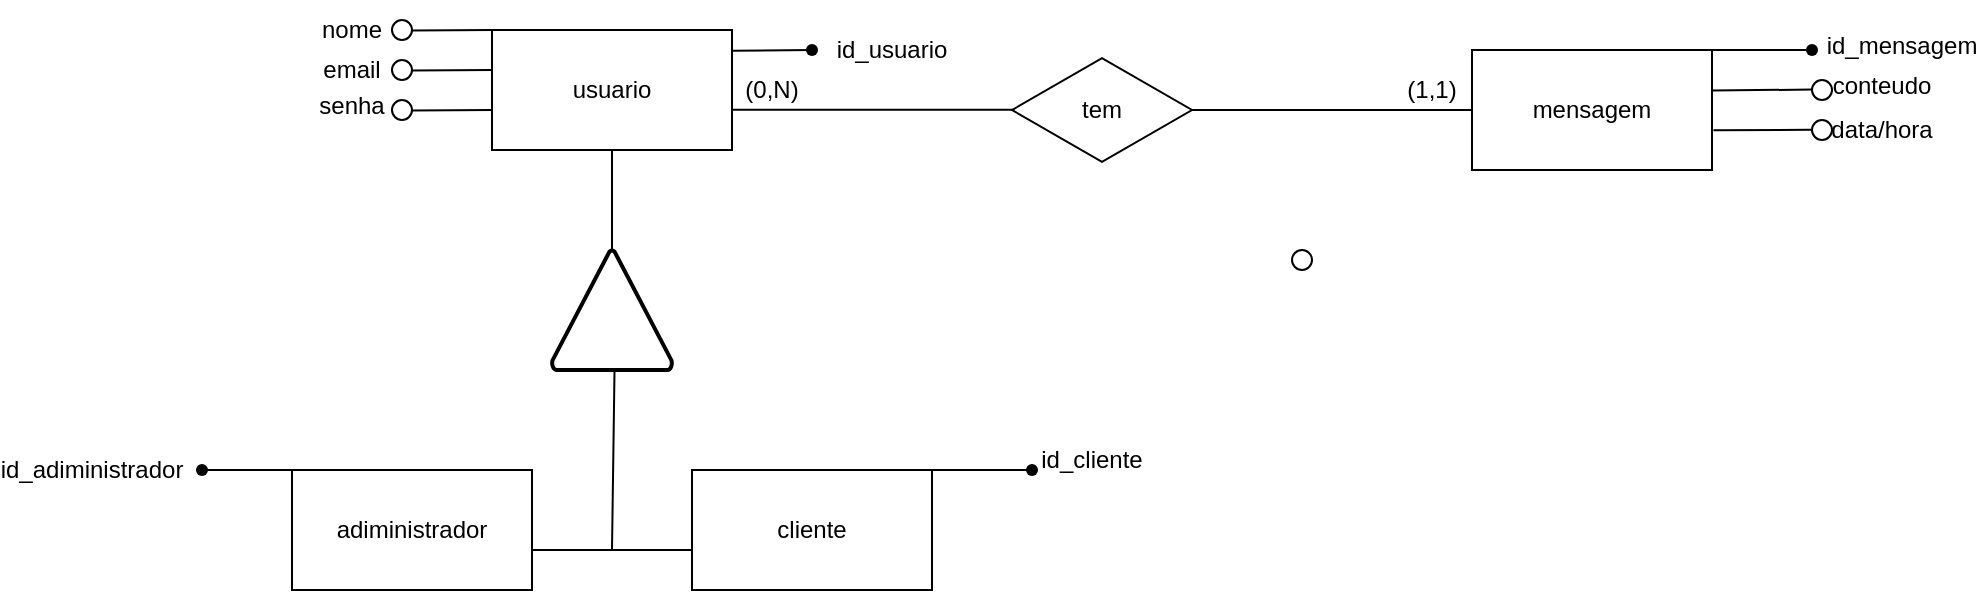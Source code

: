 <mxfile version="26.0.16">
  <diagram id="C5RBs43oDa-KdzZeNtuy" name="Page-1">
    <mxGraphModel dx="1434" dy="1949" grid="1" gridSize="10" guides="1" tooltips="1" connect="1" arrows="1" fold="1" page="1" pageScale="1" pageWidth="827" pageHeight="1169" math="0" shadow="0">
      <root>
        <mxCell id="WIyWlLk6GJQsqaUBKTNV-0" />
        <mxCell id="WIyWlLk6GJQsqaUBKTNV-1" parent="WIyWlLk6GJQsqaUBKTNV-0" />
        <mxCell id="JiS6HIGRA4N0Vit_CXTr-0" value="adiministrador" style="rounded=0;whiteSpace=wrap;html=1;" vertex="1" parent="WIyWlLk6GJQsqaUBKTNV-1">
          <mxGeometry x="200" y="120" width="120" height="60" as="geometry" />
        </mxCell>
        <mxCell id="JiS6HIGRA4N0Vit_CXTr-1" value="cliente" style="rounded=0;whiteSpace=wrap;html=1;" vertex="1" parent="WIyWlLk6GJQsqaUBKTNV-1">
          <mxGeometry x="400" y="120" width="120" height="60" as="geometry" />
        </mxCell>
        <mxCell id="JiS6HIGRA4N0Vit_CXTr-2" value="" style="strokeWidth=2;html=1;shape=mxgraph.flowchart.extract_or_measurement;whiteSpace=wrap;" vertex="1" parent="WIyWlLk6GJQsqaUBKTNV-1">
          <mxGeometry x="330" y="10" width="60" height="60" as="geometry" />
        </mxCell>
        <mxCell id="JiS6HIGRA4N0Vit_CXTr-7" value="" style="endArrow=none;html=1;rounded=0;" edge="1" parent="WIyWlLk6GJQsqaUBKTNV-1">
          <mxGeometry width="50" height="50" relative="1" as="geometry">
            <mxPoint x="320" y="160" as="sourcePoint" />
            <mxPoint x="400" y="160" as="targetPoint" />
          </mxGeometry>
        </mxCell>
        <mxCell id="JiS6HIGRA4N0Vit_CXTr-18" value="usuario" style="rounded=0;whiteSpace=wrap;html=1;" vertex="1" parent="WIyWlLk6GJQsqaUBKTNV-1">
          <mxGeometry x="300" y="-100" width="120" height="60" as="geometry" />
        </mxCell>
        <mxCell id="JiS6HIGRA4N0Vit_CXTr-19" value="" style="endArrow=none;html=1;rounded=0;entryX=0.521;entryY=0.998;entryDx=0;entryDy=0;entryPerimeter=0;" edge="1" parent="WIyWlLk6GJQsqaUBKTNV-1" target="JiS6HIGRA4N0Vit_CXTr-2">
          <mxGeometry width="50" height="50" relative="1" as="geometry">
            <mxPoint x="360" y="160" as="sourcePoint" />
            <mxPoint x="357" y="40" as="targetPoint" />
          </mxGeometry>
        </mxCell>
        <mxCell id="JiS6HIGRA4N0Vit_CXTr-21" value="" style="endArrow=none;html=1;rounded=0;entryX=0.5;entryY=1;entryDx=0;entryDy=0;exitX=0.5;exitY=0;exitDx=0;exitDy=0;exitPerimeter=0;" edge="1" parent="WIyWlLk6GJQsqaUBKTNV-1" source="JiS6HIGRA4N0Vit_CXTr-2" target="JiS6HIGRA4N0Vit_CXTr-18">
          <mxGeometry width="50" height="50" relative="1" as="geometry">
            <mxPoint x="360" y="-20" as="sourcePoint" />
            <mxPoint x="360" y="-90" as="targetPoint" />
          </mxGeometry>
        </mxCell>
        <mxCell id="JiS6HIGRA4N0Vit_CXTr-22" value="" style="shape=waypoint;sketch=0;fillStyle=solid;size=6;pointerEvents=1;points=[];fillColor=none;resizable=0;rotatable=0;perimeter=centerPerimeter;snapToPoint=1;" vertex="1" parent="WIyWlLk6GJQsqaUBKTNV-1">
          <mxGeometry x="450" y="-100" width="20" height="20" as="geometry" />
        </mxCell>
        <mxCell id="JiS6HIGRA4N0Vit_CXTr-24" value="" style="endArrow=none;html=1;rounded=0;entryX=0.072;entryY=0.714;entryDx=0;entryDy=0;entryPerimeter=0;exitX=1.003;exitY=0.173;exitDx=0;exitDy=0;exitPerimeter=0;" edge="1" parent="WIyWlLk6GJQsqaUBKTNV-1" source="JiS6HIGRA4N0Vit_CXTr-18" target="JiS6HIGRA4N0Vit_CXTr-22">
          <mxGeometry width="50" height="50" relative="1" as="geometry">
            <mxPoint x="420" y="-20" as="sourcePoint" />
            <mxPoint x="470" y="-70" as="targetPoint" />
          </mxGeometry>
        </mxCell>
        <mxCell id="JiS6HIGRA4N0Vit_CXTr-25" value="id_usuario" style="text;html=1;align=center;verticalAlign=middle;whiteSpace=wrap;rounded=0;" vertex="1" parent="WIyWlLk6GJQsqaUBKTNV-1">
          <mxGeometry x="470" y="-105" width="60" height="30" as="geometry" />
        </mxCell>
        <mxCell id="JiS6HIGRA4N0Vit_CXTr-33" value="" style="ellipse;whiteSpace=wrap;html=1;aspect=fixed;" vertex="1" parent="WIyWlLk6GJQsqaUBKTNV-1">
          <mxGeometry x="250" y="-105" width="10" height="10" as="geometry" />
        </mxCell>
        <mxCell id="JiS6HIGRA4N0Vit_CXTr-34" value="" style="endArrow=none;html=1;rounded=0;" edge="1" parent="WIyWlLk6GJQsqaUBKTNV-1">
          <mxGeometry width="50" height="50" relative="1" as="geometry">
            <mxPoint x="260" y="-99.8" as="sourcePoint" />
            <mxPoint x="300" y="-100" as="targetPoint" />
          </mxGeometry>
        </mxCell>
        <mxCell id="JiS6HIGRA4N0Vit_CXTr-35" value="nome" style="text;html=1;align=center;verticalAlign=middle;whiteSpace=wrap;rounded=0;" vertex="1" parent="WIyWlLk6GJQsqaUBKTNV-1">
          <mxGeometry x="200" y="-115" width="60" height="30" as="geometry" />
        </mxCell>
        <mxCell id="JiS6HIGRA4N0Vit_CXTr-36" value="" style="ellipse;whiteSpace=wrap;html=1;aspect=fixed;" vertex="1" parent="WIyWlLk6GJQsqaUBKTNV-1">
          <mxGeometry x="250" y="-85" width="10" height="10" as="geometry" />
        </mxCell>
        <mxCell id="JiS6HIGRA4N0Vit_CXTr-37" value="" style="endArrow=none;html=1;rounded=0;" edge="1" parent="WIyWlLk6GJQsqaUBKTNV-1">
          <mxGeometry width="50" height="50" relative="1" as="geometry">
            <mxPoint x="260" y="-79.8" as="sourcePoint" />
            <mxPoint x="300" y="-80" as="targetPoint" />
            <Array as="points" />
          </mxGeometry>
        </mxCell>
        <mxCell id="JiS6HIGRA4N0Vit_CXTr-38" value="email" style="text;html=1;align=center;verticalAlign=middle;whiteSpace=wrap;rounded=0;" vertex="1" parent="WIyWlLk6GJQsqaUBKTNV-1">
          <mxGeometry x="200" y="-95" width="60" height="30" as="geometry" />
        </mxCell>
        <mxCell id="JiS6HIGRA4N0Vit_CXTr-39" value="" style="endArrow=none;html=1;rounded=0;" edge="1" parent="WIyWlLk6GJQsqaUBKTNV-1">
          <mxGeometry width="50" height="50" relative="1" as="geometry">
            <mxPoint x="260" y="-59.8" as="sourcePoint" />
            <mxPoint x="300" y="-60" as="targetPoint" />
            <Array as="points" />
          </mxGeometry>
        </mxCell>
        <mxCell id="JiS6HIGRA4N0Vit_CXTr-40" value="" style="ellipse;whiteSpace=wrap;html=1;aspect=fixed;" vertex="1" parent="WIyWlLk6GJQsqaUBKTNV-1">
          <mxGeometry x="250" y="-65" width="10" height="10" as="geometry" />
        </mxCell>
        <mxCell id="JiS6HIGRA4N0Vit_CXTr-42" value="senha" style="text;html=1;align=center;verticalAlign=middle;whiteSpace=wrap;rounded=0;" vertex="1" parent="WIyWlLk6GJQsqaUBKTNV-1">
          <mxGeometry x="200" y="-77.5" width="60" height="30" as="geometry" />
        </mxCell>
        <mxCell id="JiS6HIGRA4N0Vit_CXTr-47" value="" style="endArrow=none;html=1;rounded=0;entryX=0;entryY=0;entryDx=0;entryDy=0;" edge="1" parent="WIyWlLk6GJQsqaUBKTNV-1" source="JiS6HIGRA4N0Vit_CXTr-48" target="JiS6HIGRA4N0Vit_CXTr-0">
          <mxGeometry width="50" height="50" relative="1" as="geometry">
            <mxPoint x="160" y="120" as="sourcePoint" />
            <mxPoint x="90" y="95" as="targetPoint" />
            <Array as="points" />
          </mxGeometry>
        </mxCell>
        <mxCell id="JiS6HIGRA4N0Vit_CXTr-48" value="" style="shape=waypoint;sketch=0;fillStyle=solid;size=6;pointerEvents=1;points=[];fillColor=none;resizable=0;rotatable=0;perimeter=centerPerimeter;snapToPoint=1;" vertex="1" parent="WIyWlLk6GJQsqaUBKTNV-1">
          <mxGeometry x="145" y="110" width="20" height="20" as="geometry" />
        </mxCell>
        <mxCell id="JiS6HIGRA4N0Vit_CXTr-49" value="id_adiministrador" style="text;html=1;align=center;verticalAlign=middle;whiteSpace=wrap;rounded=0;" vertex="1" parent="WIyWlLk6GJQsqaUBKTNV-1">
          <mxGeometry x="70" y="105" width="60" height="30" as="geometry" />
        </mxCell>
        <mxCell id="JiS6HIGRA4N0Vit_CXTr-53" value="" style="endArrow=none;html=1;rounded=0;exitX=1;exitY=0;exitDx=0;exitDy=0;" edge="1" parent="WIyWlLk6GJQsqaUBKTNV-1" source="JiS6HIGRA4N0Vit_CXTr-1" target="JiS6HIGRA4N0Vit_CXTr-54">
          <mxGeometry width="50" height="50" relative="1" as="geometry">
            <mxPoint x="520" y="119.33" as="sourcePoint" />
            <mxPoint x="565" y="119.33" as="targetPoint" />
            <Array as="points" />
          </mxGeometry>
        </mxCell>
        <mxCell id="JiS6HIGRA4N0Vit_CXTr-54" value="" style="shape=waypoint;sketch=0;fillStyle=solid;size=6;pointerEvents=1;points=[];fillColor=none;resizable=0;rotatable=0;perimeter=centerPerimeter;snapToPoint=1;" vertex="1" parent="WIyWlLk6GJQsqaUBKTNV-1">
          <mxGeometry x="560" y="110" width="20" height="20" as="geometry" />
        </mxCell>
        <mxCell id="JiS6HIGRA4N0Vit_CXTr-55" value="id_cliente" style="text;html=1;align=center;verticalAlign=middle;whiteSpace=wrap;rounded=0;" vertex="1" parent="WIyWlLk6GJQsqaUBKTNV-1">
          <mxGeometry x="570" y="100" width="60" height="30" as="geometry" />
        </mxCell>
        <mxCell id="JiS6HIGRA4N0Vit_CXTr-56" value="tem" style="html=1;whiteSpace=wrap;aspect=fixed;shape=isoRectangle;" vertex="1" parent="WIyWlLk6GJQsqaUBKTNV-1">
          <mxGeometry x="560" y="-87" width="90" height="54" as="geometry" />
        </mxCell>
        <mxCell id="JiS6HIGRA4N0Vit_CXTr-59" value="" style="endArrow=none;html=1;rounded=0;entryX=0.015;entryY=0.497;entryDx=0;entryDy=0;entryPerimeter=0;exitX=0.997;exitY=0.665;exitDx=0;exitDy=0;exitPerimeter=0;" edge="1" parent="WIyWlLk6GJQsqaUBKTNV-1" source="JiS6HIGRA4N0Vit_CXTr-18" target="JiS6HIGRA4N0Vit_CXTr-56">
          <mxGeometry width="50" height="50" relative="1" as="geometry">
            <mxPoint x="450" y="-25" as="sourcePoint" />
            <mxPoint x="500" y="-75" as="targetPoint" />
          </mxGeometry>
        </mxCell>
        <mxCell id="JiS6HIGRA4N0Vit_CXTr-60" value="mensagem" style="rounded=0;whiteSpace=wrap;html=1;" vertex="1" parent="WIyWlLk6GJQsqaUBKTNV-1">
          <mxGeometry x="790" y="-90" width="120" height="60" as="geometry" />
        </mxCell>
        <mxCell id="JiS6HIGRA4N0Vit_CXTr-61" value="" style="endArrow=none;html=1;rounded=0;entryX=0;entryY=0.5;entryDx=0;entryDy=0;exitX=0.994;exitY=0.501;exitDx=0;exitDy=0;exitPerimeter=0;" edge="1" parent="WIyWlLk6GJQsqaUBKTNV-1" source="JiS6HIGRA4N0Vit_CXTr-56" target="JiS6HIGRA4N0Vit_CXTr-60">
          <mxGeometry width="50" height="50" relative="1" as="geometry">
            <mxPoint x="650" y="-59" as="sourcePoint" />
            <mxPoint x="700" y="-65" as="targetPoint" />
          </mxGeometry>
        </mxCell>
        <mxCell id="JiS6HIGRA4N0Vit_CXTr-62" value="(0,N)" style="text;html=1;align=center;verticalAlign=middle;whiteSpace=wrap;rounded=0;" vertex="1" parent="WIyWlLk6GJQsqaUBKTNV-1">
          <mxGeometry x="430" y="-75" width="20" height="10" as="geometry" />
        </mxCell>
        <mxCell id="JiS6HIGRA4N0Vit_CXTr-63" value="(1,1)" style="text;html=1;align=center;verticalAlign=middle;whiteSpace=wrap;rounded=0;" vertex="1" parent="WIyWlLk6GJQsqaUBKTNV-1">
          <mxGeometry x="760" y="-77.5" width="20" height="15" as="geometry" />
        </mxCell>
        <mxCell id="JiS6HIGRA4N0Vit_CXTr-64" value="" style="shape=waypoint;sketch=0;fillStyle=solid;size=6;pointerEvents=1;points=[];fillColor=none;resizable=0;rotatable=0;perimeter=centerPerimeter;snapToPoint=1;" vertex="1" parent="WIyWlLk6GJQsqaUBKTNV-1">
          <mxGeometry x="950" y="-100" width="20" height="20" as="geometry" />
        </mxCell>
        <mxCell id="JiS6HIGRA4N0Vit_CXTr-66" value="" style="endArrow=none;html=1;rounded=0;exitX=1;exitY=0;exitDx=0;exitDy=0;" edge="1" parent="WIyWlLk6GJQsqaUBKTNV-1" source="JiS6HIGRA4N0Vit_CXTr-60">
          <mxGeometry width="50" height="50" relative="1" as="geometry">
            <mxPoint x="910" y="-90.28" as="sourcePoint" />
            <mxPoint x="960" y="-90" as="targetPoint" />
          </mxGeometry>
        </mxCell>
        <mxCell id="JiS6HIGRA4N0Vit_CXTr-67" value="id_mensagem" style="text;html=1;align=center;verticalAlign=middle;whiteSpace=wrap;rounded=0;" vertex="1" parent="WIyWlLk6GJQsqaUBKTNV-1">
          <mxGeometry x="1000" y="-100" width="10" height="15" as="geometry" />
        </mxCell>
        <mxCell id="JiS6HIGRA4N0Vit_CXTr-68" value="" style="ellipse;whiteSpace=wrap;html=1;aspect=fixed;" vertex="1" parent="WIyWlLk6GJQsqaUBKTNV-1">
          <mxGeometry x="700" y="10" width="10" height="10" as="geometry" />
        </mxCell>
        <mxCell id="JiS6HIGRA4N0Vit_CXTr-69" value="" style="ellipse;whiteSpace=wrap;html=1;aspect=fixed;" vertex="1" parent="WIyWlLk6GJQsqaUBKTNV-1">
          <mxGeometry x="960" y="-75" width="10" height="10" as="geometry" />
        </mxCell>
        <mxCell id="JiS6HIGRA4N0Vit_CXTr-70" value="" style="endArrow=none;html=1;rounded=0;exitX=1.002;exitY=0.673;exitDx=0;exitDy=0;exitPerimeter=0;" edge="1" parent="WIyWlLk6GJQsqaUBKTNV-1">
          <mxGeometry width="50" height="50" relative="1" as="geometry">
            <mxPoint x="910.24" y="-69.81" as="sourcePoint" />
            <mxPoint x="960" y="-70.19" as="targetPoint" />
          </mxGeometry>
        </mxCell>
        <mxCell id="JiS6HIGRA4N0Vit_CXTr-71" value="conteudo" style="text;html=1;align=center;verticalAlign=middle;whiteSpace=wrap;rounded=0;" vertex="1" parent="WIyWlLk6GJQsqaUBKTNV-1">
          <mxGeometry x="990" y="-75" width="10" height="5" as="geometry" />
        </mxCell>
        <mxCell id="JiS6HIGRA4N0Vit_CXTr-77" value="" style="endArrow=none;html=1;rounded=0;exitX=1.006;exitY=0.669;exitDx=0;exitDy=0;exitPerimeter=0;entryX=-0.038;entryY=0.493;entryDx=0;entryDy=0;entryPerimeter=0;" edge="1" parent="WIyWlLk6GJQsqaUBKTNV-1" source="JiS6HIGRA4N0Vit_CXTr-60" target="JiS6HIGRA4N0Vit_CXTr-78">
          <mxGeometry width="50" height="50" relative="1" as="geometry">
            <mxPoint x="910.24" y="-47.12" as="sourcePoint" />
            <mxPoint x="960" y="-47.5" as="targetPoint" />
          </mxGeometry>
        </mxCell>
        <mxCell id="JiS6HIGRA4N0Vit_CXTr-78" value="" style="ellipse;whiteSpace=wrap;html=1;aspect=fixed;" vertex="1" parent="WIyWlLk6GJQsqaUBKTNV-1">
          <mxGeometry x="960" y="-55" width="10" height="10" as="geometry" />
        </mxCell>
        <mxCell id="JiS6HIGRA4N0Vit_CXTr-79" value="data/hora" style="text;html=1;align=center;verticalAlign=middle;whiteSpace=wrap;rounded=0;" vertex="1" parent="WIyWlLk6GJQsqaUBKTNV-1">
          <mxGeometry x="990" y="-55" width="10" height="10" as="geometry" />
        </mxCell>
      </root>
    </mxGraphModel>
  </diagram>
</mxfile>

